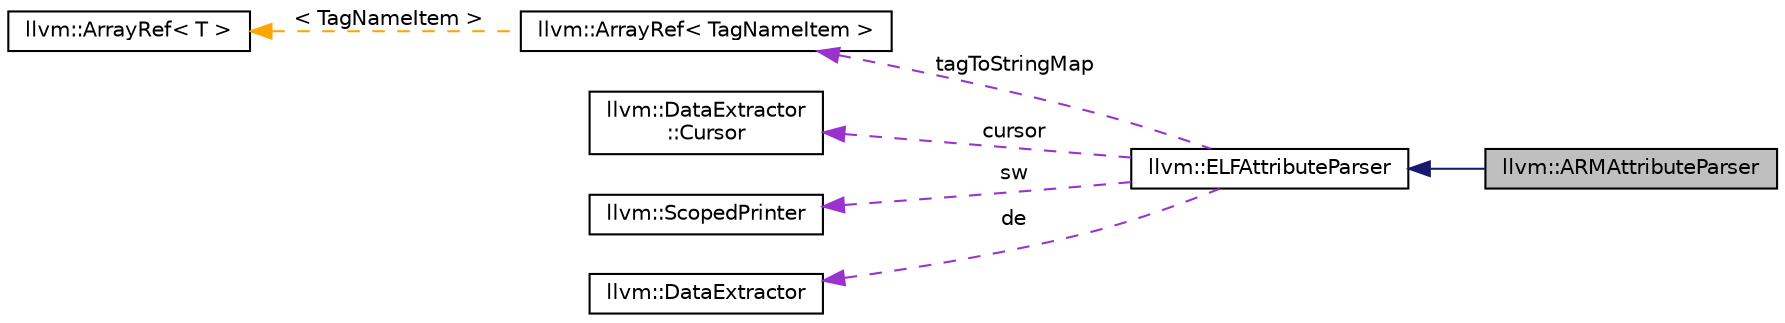 digraph "llvm::ARMAttributeParser"
{
 // LATEX_PDF_SIZE
  bgcolor="transparent";
  edge [fontname="Helvetica",fontsize="10",labelfontname="Helvetica",labelfontsize="10"];
  node [fontname="Helvetica",fontsize="10",shape=record];
  rankdir="LR";
  Node1 [label="llvm::ARMAttributeParser",height=0.2,width=0.4,color="black", fillcolor="grey75", style="filled", fontcolor="black",tooltip=" "];
  Node2 -> Node1 [dir="back",color="midnightblue",fontsize="10",style="solid",fontname="Helvetica"];
  Node2 [label="llvm::ELFAttributeParser",height=0.2,width=0.4,color="black",URL="$classllvm_1_1ELFAttributeParser.html",tooltip=" "];
  Node3 -> Node2 [dir="back",color="darkorchid3",fontsize="10",style="dashed",label=" tagToStringMap" ,fontname="Helvetica"];
  Node3 [label="llvm::ArrayRef\< TagNameItem \>",height=0.2,width=0.4,color="black",URL="$classllvm_1_1ArrayRef.html",tooltip=" "];
  Node4 -> Node3 [dir="back",color="orange",fontsize="10",style="dashed",label=" \< TagNameItem \>" ,fontname="Helvetica"];
  Node4 [label="llvm::ArrayRef\< T \>",height=0.2,width=0.4,color="black",URL="$classllvm_1_1ArrayRef.html",tooltip="ArrayRef - Represent a constant reference to an array (0 or more elements consecutively in memory),..."];
  Node5 -> Node2 [dir="back",color="darkorchid3",fontsize="10",style="dashed",label=" cursor" ,fontname="Helvetica"];
  Node5 [label="llvm::DataExtractor\l::Cursor",height=0.2,width=0.4,color="black",URL="$classllvm_1_1DataExtractor_1_1Cursor.html",tooltip="A class representing a position in a DataExtractor, as well as any error encountered during extractio..."];
  Node6 -> Node2 [dir="back",color="darkorchid3",fontsize="10",style="dashed",label=" sw" ,fontname="Helvetica"];
  Node6 [label="llvm::ScopedPrinter",height=0.2,width=0.4,color="black",URL="$classllvm_1_1ScopedPrinter.html",tooltip=" "];
  Node7 -> Node2 [dir="back",color="darkorchid3",fontsize="10",style="dashed",label=" de" ,fontname="Helvetica"];
  Node7 [label="llvm::DataExtractor",height=0.2,width=0.4,color="black",URL="$classllvm_1_1DataExtractor.html",tooltip=" "];
}
